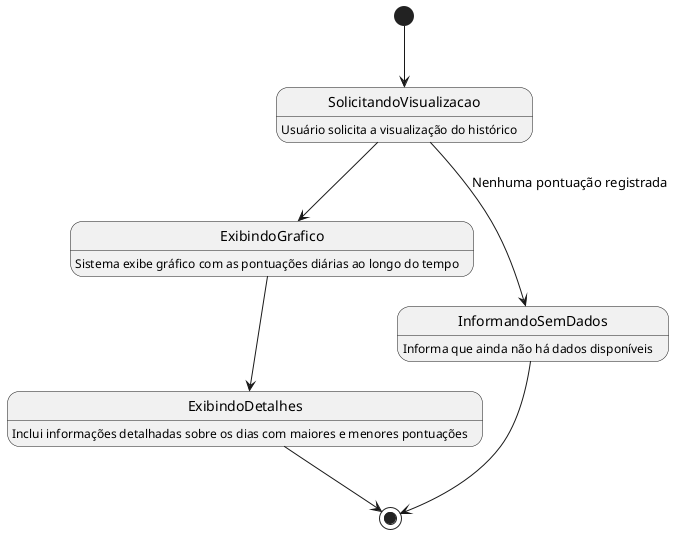@startuml Exibir Pontuação
[*] --> SolicitandoVisualizacao

SolicitandoVisualizacao : Usuário solicita a visualização do histórico
SolicitandoVisualizacao --> ExibindoGrafico
ExibindoGrafico : Sistema exibe gráfico com as pontuações diárias ao longo do tempo
ExibindoGrafico --> ExibindoDetalhes
ExibindoDetalhes : Inclui informações detalhadas sobre os dias com maiores e menores pontuações
ExibindoDetalhes --> [*]

SolicitandoVisualizacao --> InformandoSemDados : Nenhuma pontuação registrada
InformandoSemDados : Informa que ainda não há dados disponíveis
InformandoSemDados --> [*]
@enduml

